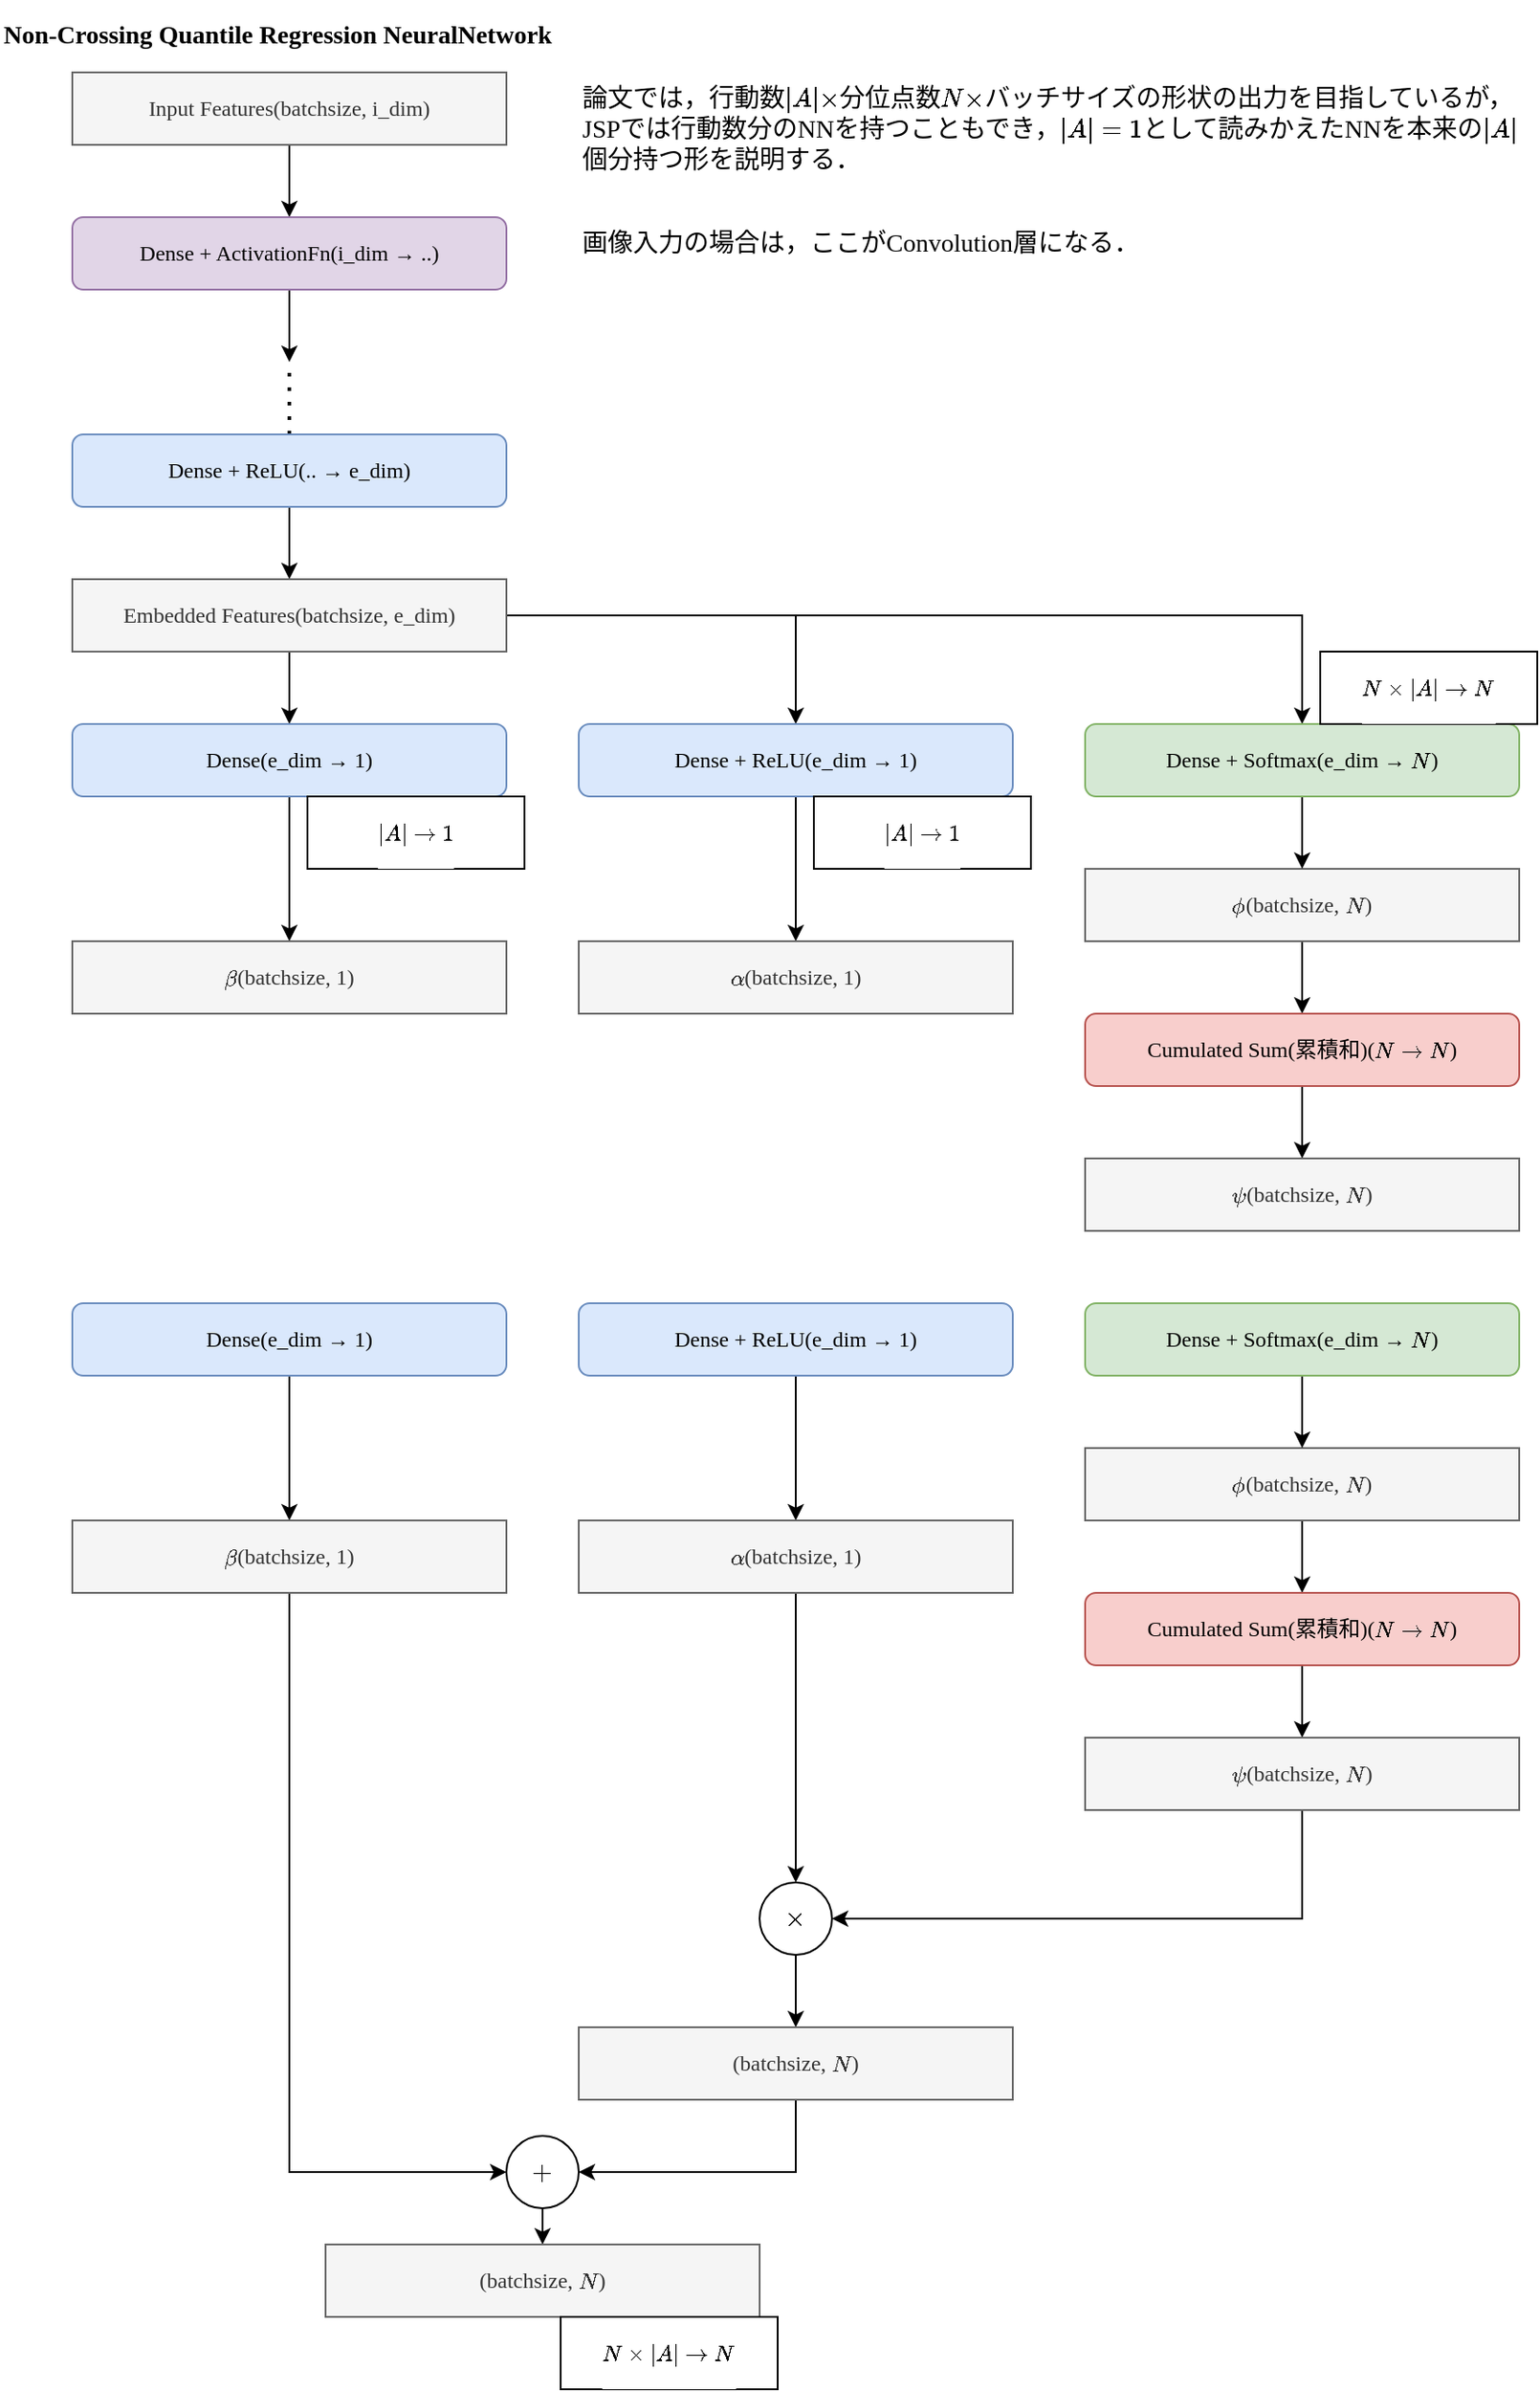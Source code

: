 <mxfile version="26.0.4">
  <diagram name="ページ1" id="VSpRPKAWsjXY4FStWElW">
    <mxGraphModel dx="1434" dy="870" grid="1" gridSize="10" guides="1" tooltips="1" connect="1" arrows="1" fold="1" page="1" pageScale="1" pageWidth="980" pageHeight="690" math="1" shadow="0">
      <root>
        <mxCell id="0" />
        <mxCell id="1" parent="0" />
        <mxCell id="7-EIBCKcPtnI4tgBK4vi-1" style="rounded=0;orthogonalLoop=1;jettySize=auto;html=1;entryX=0.5;entryY=0;entryDx=0;entryDy=0;" edge="1" parent="1" source="QrbyXBJu_fXX1uhRx2Nx-1" target="QrbyXBJu_fXX1uhRx2Nx-3">
          <mxGeometry relative="1" as="geometry" />
        </mxCell>
        <mxCell id="QrbyXBJu_fXX1uhRx2Nx-1" value="Input Features(batchsize, i_dim)" style="rounded=0;whiteSpace=wrap;fillColor=#f5f5f5;fontColor=#333333;strokeColor=#666666;fontFamily=Times New Roman;" parent="1" vertex="1">
          <mxGeometry x="80" y="40" width="240" height="40" as="geometry" />
        </mxCell>
        <mxCell id="7-EIBCKcPtnI4tgBK4vi-2" style="rounded=0;orthogonalLoop=1;jettySize=auto;html=1;" edge="1" parent="1" source="QrbyXBJu_fXX1uhRx2Nx-3">
          <mxGeometry relative="1" as="geometry">
            <mxPoint x="200" y="200" as="targetPoint" />
          </mxGeometry>
        </mxCell>
        <mxCell id="QrbyXBJu_fXX1uhRx2Nx-3" value="Dense + ActivationFn(i_dim → ..)" style="rounded=1;whiteSpace=wrap;fillColor=#e1d5e7;strokeColor=#9673a6;fontFamily=Times New Roman;" parent="1" vertex="1">
          <mxGeometry x="80" y="120" width="240" height="40" as="geometry" />
        </mxCell>
        <mxCell id="7-EIBCKcPtnI4tgBK4vi-4" value="" style="endArrow=none;dashed=1;html=1;dashPattern=1 3;strokeWidth=2;rounded=0;" edge="1" parent="1">
          <mxGeometry width="50" height="50" relative="1" as="geometry">
            <mxPoint x="200" y="240" as="sourcePoint" />
            <mxPoint x="200" y="200" as="targetPoint" />
          </mxGeometry>
        </mxCell>
        <mxCell id="7-EIBCKcPtnI4tgBK4vi-7" style="rounded=0;orthogonalLoop=1;jettySize=auto;html=1;entryX=0.5;entryY=0;entryDx=0;entryDy=0;" edge="1" parent="1" source="7-EIBCKcPtnI4tgBK4vi-5" target="7-EIBCKcPtnI4tgBK4vi-6">
          <mxGeometry relative="1" as="geometry" />
        </mxCell>
        <mxCell id="7-EIBCKcPtnI4tgBK4vi-5" value="Dense + ReLU(.. → e_dim)" style="rounded=1;whiteSpace=wrap;fillColor=#dae8fc;strokeColor=#6c8ebf;fontFamily=Times New Roman;" vertex="1" parent="1">
          <mxGeometry x="80" y="240" width="240" height="40" as="geometry" />
        </mxCell>
        <mxCell id="7-EIBCKcPtnI4tgBK4vi-13" style="edgeStyle=none;shape=connector;rounded=0;orthogonalLoop=1;jettySize=auto;html=1;entryX=0.5;entryY=0;entryDx=0;entryDy=0;strokeColor=default;align=center;verticalAlign=middle;fontFamily=Helvetica;fontSize=11;fontColor=default;labelBackgroundColor=default;endArrow=classic;" edge="1" parent="1" source="7-EIBCKcPtnI4tgBK4vi-6" target="7-EIBCKcPtnI4tgBK4vi-12">
          <mxGeometry relative="1" as="geometry">
            <Array as="points">
              <mxPoint x="760" y="340" />
            </Array>
          </mxGeometry>
        </mxCell>
        <mxCell id="7-EIBCKcPtnI4tgBK4vi-22" style="edgeStyle=none;shape=connector;rounded=0;orthogonalLoop=1;jettySize=auto;html=1;entryX=0.5;entryY=0;entryDx=0;entryDy=0;strokeColor=default;align=center;verticalAlign=middle;fontFamily=Times New Roman;fontSize=14;fontColor=default;fontStyle=1;labelBackgroundColor=default;endArrow=classic;" edge="1" parent="1" source="7-EIBCKcPtnI4tgBK4vi-6" target="7-EIBCKcPtnI4tgBK4vi-14">
          <mxGeometry relative="1" as="geometry">
            <Array as="points">
              <mxPoint x="480" y="340" />
            </Array>
          </mxGeometry>
        </mxCell>
        <mxCell id="7-EIBCKcPtnI4tgBK4vi-25" value="" style="edgeStyle=none;shape=connector;rounded=0;orthogonalLoop=1;jettySize=auto;html=1;strokeColor=default;align=center;verticalAlign=middle;fontFamily=Times New Roman;fontSize=14;fontColor=default;fontStyle=1;labelBackgroundColor=default;endArrow=classic;" edge="1" parent="1" source="7-EIBCKcPtnI4tgBK4vi-6" target="7-EIBCKcPtnI4tgBK4vi-23">
          <mxGeometry relative="1" as="geometry" />
        </mxCell>
        <mxCell id="7-EIBCKcPtnI4tgBK4vi-6" value="Embedded Features(batchsize, e_dim)" style="rounded=0;whiteSpace=wrap;fillColor=#f5f5f5;fontColor=#333333;strokeColor=#666666;fontFamily=Times New Roman;" vertex="1" parent="1">
          <mxGeometry x="80" y="320" width="240" height="40" as="geometry" />
        </mxCell>
        <mxCell id="7-EIBCKcPtnI4tgBK4vi-29" style="edgeStyle=none;shape=connector;rounded=0;orthogonalLoop=1;jettySize=auto;html=1;entryX=0.5;entryY=0;entryDx=0;entryDy=0;strokeColor=default;align=center;verticalAlign=middle;fontFamily=Times New Roman;fontSize=14;fontColor=default;fontStyle=1;labelBackgroundColor=default;endArrow=classic;" edge="1" parent="1" source="7-EIBCKcPtnI4tgBK4vi-11" target="7-EIBCKcPtnI4tgBK4vi-28">
          <mxGeometry relative="1" as="geometry" />
        </mxCell>
        <mxCell id="7-EIBCKcPtnI4tgBK4vi-11" value="\(\phi\)(batchsize, \(N\))" style="rounded=0;whiteSpace=wrap;fillColor=#f5f5f5;fontColor=#333333;strokeColor=#666666;fontFamily=Times New Roman;" vertex="1" parent="1">
          <mxGeometry x="640" y="480" width="240" height="40" as="geometry" />
        </mxCell>
        <mxCell id="7-EIBCKcPtnI4tgBK4vi-26" style="edgeStyle=none;shape=connector;rounded=0;orthogonalLoop=1;jettySize=auto;html=1;entryX=0.5;entryY=0;entryDx=0;entryDy=0;strokeColor=default;align=center;verticalAlign=middle;fontFamily=Times New Roman;fontSize=14;fontColor=default;fontStyle=1;labelBackgroundColor=default;endArrow=classic;" edge="1" parent="1" source="7-EIBCKcPtnI4tgBK4vi-12" target="7-EIBCKcPtnI4tgBK4vi-11">
          <mxGeometry relative="1" as="geometry" />
        </mxCell>
        <mxCell id="7-EIBCKcPtnI4tgBK4vi-12" value="Dense + Softmax(e_dim → \(N\))" style="rounded=1;whiteSpace=wrap;fillColor=#d5e8d4;strokeColor=#82b366;fontFamily=Times New Roman;" vertex="1" parent="1">
          <mxGeometry x="640" y="400" width="240" height="40" as="geometry" />
        </mxCell>
        <mxCell id="7-EIBCKcPtnI4tgBK4vi-35" style="edgeStyle=none;shape=connector;rounded=0;orthogonalLoop=1;jettySize=auto;html=1;strokeColor=default;align=center;verticalAlign=middle;fontFamily=Times New Roman;fontSize=14;fontColor=default;fontStyle=1;labelBackgroundColor=default;endArrow=classic;" edge="1" parent="1" source="7-EIBCKcPtnI4tgBK4vi-14">
          <mxGeometry relative="1" as="geometry">
            <mxPoint x="480" y="520" as="targetPoint" />
          </mxGeometry>
        </mxCell>
        <mxCell id="7-EIBCKcPtnI4tgBK4vi-14" value="Dense + ReLU(e_dim → 1)" style="rounded=1;whiteSpace=wrap;fillColor=#dae8fc;strokeColor=#6c8ebf;fontFamily=Times New Roman;" vertex="1" parent="1">
          <mxGeometry x="360" y="400" width="240" height="40" as="geometry" />
        </mxCell>
        <mxCell id="7-EIBCKcPtnI4tgBK4vi-15" value="論文では，行動数\(|A|\)\(\times\)分位点数\(N\)\(\times\)バッチサイズの形状の出力を目指しているが，JSPでは行動数分のNNを持つこともでき，\(|A| = 1\)として読みかえたNNを本来の\(|A|\)個分持つ形を説明する．" style="text;align=left;verticalAlign=top;whiteSpace=wrap;rounded=0;fontFamily=Times New Roman;fontSize=14;fontColor=default;labelBackgroundColor=default;" vertex="1" parent="1">
          <mxGeometry x="360" y="40" width="520" height="80" as="geometry" />
        </mxCell>
        <mxCell id="7-EIBCKcPtnI4tgBK4vi-18" value="Non-Crossing Quantile Regression NeuralNetwork" style="text;strokeColor=none;fillColor=none;fontSize=14;fontStyle=1;verticalAlign=middle;align=left;fontFamily=Times New Roman;fontColor=default;labelBackgroundColor=default;whiteSpace=wrap;" vertex="1" parent="1">
          <mxGeometry x="40" width="360" height="40" as="geometry" />
        </mxCell>
        <mxCell id="7-EIBCKcPtnI4tgBK4vi-21" value="$$N \times |A| \to N$$" style="rounded=0;whiteSpace=wrap;align=center;verticalAlign=middle;fontFamily=Times New Roman;fontSize=12;fontColor=default;fontStyle=1;labelBackgroundColor=default;fillColor=default;gradientColor=none;" vertex="1" parent="1">
          <mxGeometry x="770" y="360" width="120" height="40" as="geometry" />
        </mxCell>
        <mxCell id="7-EIBCKcPtnI4tgBK4vi-34" style="edgeStyle=none;shape=connector;rounded=0;orthogonalLoop=1;jettySize=auto;html=1;strokeColor=default;align=center;verticalAlign=middle;fontFamily=Times New Roman;fontSize=14;fontColor=default;fontStyle=1;labelBackgroundColor=default;endArrow=classic;" edge="1" parent="1" source="7-EIBCKcPtnI4tgBK4vi-23">
          <mxGeometry relative="1" as="geometry">
            <mxPoint x="200" y="520" as="targetPoint" />
          </mxGeometry>
        </mxCell>
        <mxCell id="7-EIBCKcPtnI4tgBK4vi-23" value="Dense(e_dim → 1)" style="rounded=1;whiteSpace=wrap;fillColor=#dae8fc;strokeColor=#6c8ebf;fontFamily=Times New Roman;" vertex="1" parent="1">
          <mxGeometry x="80" y="400" width="240" height="40" as="geometry" />
        </mxCell>
        <mxCell id="7-EIBCKcPtnI4tgBK4vi-31" style="edgeStyle=none;shape=connector;rounded=0;orthogonalLoop=1;jettySize=auto;html=1;entryX=0.5;entryY=0;entryDx=0;entryDy=0;strokeColor=default;align=center;verticalAlign=middle;fontFamily=Times New Roman;fontSize=14;fontColor=default;fontStyle=1;labelBackgroundColor=default;endArrow=classic;" edge="1" parent="1" source="7-EIBCKcPtnI4tgBK4vi-28" target="7-EIBCKcPtnI4tgBK4vi-30">
          <mxGeometry relative="1" as="geometry" />
        </mxCell>
        <mxCell id="7-EIBCKcPtnI4tgBK4vi-28" value="Cumulated Sum(累積和)(\(N \to N\))" style="rounded=1;whiteSpace=wrap;fillColor=#f8cecc;strokeColor=#b85450;fontFamily=Times New Roman;" vertex="1" parent="1">
          <mxGeometry x="640" y="560" width="240" height="40" as="geometry" />
        </mxCell>
        <mxCell id="7-EIBCKcPtnI4tgBK4vi-30" value="\(\psi\)(batchsize, \(N\))" style="rounded=0;whiteSpace=wrap;fillColor=#f5f5f5;fontColor=#333333;strokeColor=#666666;fontFamily=Times New Roman;" vertex="1" parent="1">
          <mxGeometry x="640" y="640" width="240" height="40" as="geometry" />
        </mxCell>
        <mxCell id="7-EIBCKcPtnI4tgBK4vi-32" value="$$|A| \to 1$$" style="rounded=0;whiteSpace=wrap;align=center;verticalAlign=middle;fontFamily=Times New Roman;fontSize=12;fontColor=default;fontStyle=1;labelBackgroundColor=default;fillColor=default;gradientColor=none;" vertex="1" parent="1">
          <mxGeometry x="490" y="440" width="120" height="40" as="geometry" />
        </mxCell>
        <mxCell id="7-EIBCKcPtnI4tgBK4vi-33" value="$$|A| \to 1$$" style="rounded=0;whiteSpace=wrap;align=center;verticalAlign=middle;fontFamily=Times New Roman;fontSize=12;fontColor=default;fontStyle=1;labelBackgroundColor=default;fillColor=default;gradientColor=none;" vertex="1" parent="1">
          <mxGeometry x="210" y="440" width="120" height="40" as="geometry" />
        </mxCell>
        <mxCell id="7-EIBCKcPtnI4tgBK4vi-36" value="\(\alpha\)(batchsize, 1)" style="rounded=0;whiteSpace=wrap;fillColor=#f5f5f5;fontColor=#333333;strokeColor=#666666;fontFamily=Times New Roman;" vertex="1" parent="1">
          <mxGeometry x="360" y="520" width="240" height="40" as="geometry" />
        </mxCell>
        <mxCell id="7-EIBCKcPtnI4tgBK4vi-37" value="\(\beta\)(batchsize, 1)" style="rounded=0;whiteSpace=wrap;fillColor=#f5f5f5;fontColor=#333333;strokeColor=#666666;fontFamily=Times New Roman;" vertex="1" parent="1">
          <mxGeometry x="80" y="520" width="240" height="40" as="geometry" />
        </mxCell>
        <mxCell id="7-EIBCKcPtnI4tgBK4vi-38" style="edgeStyle=none;shape=connector;rounded=0;orthogonalLoop=1;jettySize=auto;html=1;entryX=0.5;entryY=0;entryDx=0;entryDy=0;strokeColor=default;align=center;verticalAlign=middle;fontFamily=Times New Roman;fontSize=14;fontColor=default;fontStyle=1;labelBackgroundColor=default;endArrow=classic;" edge="1" parent="1" source="7-EIBCKcPtnI4tgBK4vi-39" target="7-EIBCKcPtnI4tgBK4vi-47">
          <mxGeometry relative="1" as="geometry" />
        </mxCell>
        <mxCell id="7-EIBCKcPtnI4tgBK4vi-39" value="\(\phi\)(batchsize, \(N\))" style="rounded=0;whiteSpace=wrap;fillColor=#f5f5f5;fontColor=#333333;strokeColor=#666666;fontFamily=Times New Roman;" vertex="1" parent="1">
          <mxGeometry x="640" y="800" width="240" height="40" as="geometry" />
        </mxCell>
        <mxCell id="7-EIBCKcPtnI4tgBK4vi-40" style="edgeStyle=none;shape=connector;rounded=0;orthogonalLoop=1;jettySize=auto;html=1;entryX=0.5;entryY=0;entryDx=0;entryDy=0;strokeColor=default;align=center;verticalAlign=middle;fontFamily=Times New Roman;fontSize=14;fontColor=default;fontStyle=1;labelBackgroundColor=default;endArrow=classic;" edge="1" parent="1" source="7-EIBCKcPtnI4tgBK4vi-41" target="7-EIBCKcPtnI4tgBK4vi-39">
          <mxGeometry relative="1" as="geometry" />
        </mxCell>
        <mxCell id="7-EIBCKcPtnI4tgBK4vi-41" value="Dense + Softmax(e_dim → \(N\))" style="rounded=1;whiteSpace=wrap;fillColor=#d5e8d4;strokeColor=#82b366;fontFamily=Times New Roman;" vertex="1" parent="1">
          <mxGeometry x="640" y="720" width="240" height="40" as="geometry" />
        </mxCell>
        <mxCell id="7-EIBCKcPtnI4tgBK4vi-42" style="edgeStyle=none;shape=connector;rounded=0;orthogonalLoop=1;jettySize=auto;html=1;strokeColor=default;align=center;verticalAlign=middle;fontFamily=Times New Roman;fontSize=14;fontColor=default;fontStyle=1;labelBackgroundColor=default;endArrow=classic;" edge="1" parent="1" source="7-EIBCKcPtnI4tgBK4vi-43">
          <mxGeometry relative="1" as="geometry">
            <mxPoint x="480" y="840" as="targetPoint" />
          </mxGeometry>
        </mxCell>
        <mxCell id="7-EIBCKcPtnI4tgBK4vi-43" value="Dense + ReLU(e_dim → 1)" style="rounded=1;whiteSpace=wrap;fillColor=#dae8fc;strokeColor=#6c8ebf;fontFamily=Times New Roman;" vertex="1" parent="1">
          <mxGeometry x="360" y="720" width="240" height="40" as="geometry" />
        </mxCell>
        <mxCell id="7-EIBCKcPtnI4tgBK4vi-44" style="edgeStyle=none;shape=connector;rounded=0;orthogonalLoop=1;jettySize=auto;html=1;strokeColor=default;align=center;verticalAlign=middle;fontFamily=Times New Roman;fontSize=14;fontColor=default;fontStyle=1;labelBackgroundColor=default;endArrow=classic;" edge="1" parent="1" source="7-EIBCKcPtnI4tgBK4vi-45">
          <mxGeometry relative="1" as="geometry">
            <mxPoint x="200" y="840" as="targetPoint" />
          </mxGeometry>
        </mxCell>
        <mxCell id="7-EIBCKcPtnI4tgBK4vi-45" value="Dense(e_dim → 1)" style="rounded=1;whiteSpace=wrap;fillColor=#dae8fc;strokeColor=#6c8ebf;fontFamily=Times New Roman;" vertex="1" parent="1">
          <mxGeometry x="80" y="720" width="240" height="40" as="geometry" />
        </mxCell>
        <mxCell id="7-EIBCKcPtnI4tgBK4vi-46" style="edgeStyle=none;shape=connector;rounded=0;orthogonalLoop=1;jettySize=auto;html=1;entryX=0.5;entryY=0;entryDx=0;entryDy=0;strokeColor=default;align=center;verticalAlign=middle;fontFamily=Times New Roman;fontSize=14;fontColor=default;fontStyle=1;labelBackgroundColor=default;endArrow=classic;" edge="1" parent="1" source="7-EIBCKcPtnI4tgBK4vi-47" target="7-EIBCKcPtnI4tgBK4vi-48">
          <mxGeometry relative="1" as="geometry" />
        </mxCell>
        <mxCell id="7-EIBCKcPtnI4tgBK4vi-47" value="Cumulated Sum(累積和)(\(N \to N\))" style="rounded=1;whiteSpace=wrap;fillColor=#f8cecc;strokeColor=#b85450;fontFamily=Times New Roman;" vertex="1" parent="1">
          <mxGeometry x="640" y="880" width="240" height="40" as="geometry" />
        </mxCell>
        <mxCell id="7-EIBCKcPtnI4tgBK4vi-55" style="edgeStyle=none;shape=connector;rounded=0;orthogonalLoop=1;jettySize=auto;html=1;entryX=1;entryY=0.5;entryDx=0;entryDy=0;strokeColor=default;align=center;verticalAlign=middle;fontFamily=Times New Roman;fontSize=14;fontColor=default;fontStyle=1;labelBackgroundColor=default;endArrow=classic;" edge="1" parent="1" source="7-EIBCKcPtnI4tgBK4vi-48" target="7-EIBCKcPtnI4tgBK4vi-53">
          <mxGeometry relative="1" as="geometry">
            <Array as="points">
              <mxPoint x="760" y="1060" />
            </Array>
          </mxGeometry>
        </mxCell>
        <mxCell id="7-EIBCKcPtnI4tgBK4vi-48" value="\(\psi\)(batchsize, \(N\))" style="rounded=0;whiteSpace=wrap;fillColor=#f5f5f5;fontColor=#333333;strokeColor=#666666;fontFamily=Times New Roman;" vertex="1" parent="1">
          <mxGeometry x="640" y="960" width="240" height="40" as="geometry" />
        </mxCell>
        <mxCell id="7-EIBCKcPtnI4tgBK4vi-54" style="edgeStyle=none;shape=connector;rounded=0;orthogonalLoop=1;jettySize=auto;html=1;entryX=0.5;entryY=0;entryDx=0;entryDy=0;strokeColor=default;align=center;verticalAlign=middle;fontFamily=Times New Roman;fontSize=14;fontColor=default;fontStyle=1;labelBackgroundColor=default;endArrow=classic;" edge="1" parent="1" source="7-EIBCKcPtnI4tgBK4vi-51" target="7-EIBCKcPtnI4tgBK4vi-53">
          <mxGeometry relative="1" as="geometry" />
        </mxCell>
        <mxCell id="7-EIBCKcPtnI4tgBK4vi-51" value="\(\alpha\)(batchsize, 1)" style="rounded=0;whiteSpace=wrap;fillColor=#f5f5f5;fontColor=#333333;strokeColor=#666666;fontFamily=Times New Roman;" vertex="1" parent="1">
          <mxGeometry x="360" y="840" width="240" height="40" as="geometry" />
        </mxCell>
        <mxCell id="7-EIBCKcPtnI4tgBK4vi-59" style="edgeStyle=none;shape=connector;rounded=0;orthogonalLoop=1;jettySize=auto;html=1;entryX=0;entryY=0.5;entryDx=0;entryDy=0;strokeColor=default;align=center;verticalAlign=middle;fontFamily=Times New Roman;fontSize=14;fontColor=default;fontStyle=1;labelBackgroundColor=default;endArrow=classic;" edge="1" parent="1" source="7-EIBCKcPtnI4tgBK4vi-52" target="7-EIBCKcPtnI4tgBK4vi-58">
          <mxGeometry relative="1" as="geometry">
            <Array as="points">
              <mxPoint x="200" y="1200" />
            </Array>
          </mxGeometry>
        </mxCell>
        <mxCell id="7-EIBCKcPtnI4tgBK4vi-52" value="\(\beta\)(batchsize, 1)" style="rounded=0;whiteSpace=wrap;fillColor=#f5f5f5;fontColor=#333333;strokeColor=#666666;fontFamily=Times New Roman;" vertex="1" parent="1">
          <mxGeometry x="80" y="840" width="240" height="40" as="geometry" />
        </mxCell>
        <mxCell id="7-EIBCKcPtnI4tgBK4vi-57" style="edgeStyle=none;shape=connector;rounded=0;orthogonalLoop=1;jettySize=auto;html=1;entryX=0.5;entryY=0;entryDx=0;entryDy=0;strokeColor=default;align=center;verticalAlign=middle;fontFamily=Times New Roman;fontSize=14;fontColor=default;fontStyle=1;labelBackgroundColor=default;endArrow=classic;" edge="1" parent="1" source="7-EIBCKcPtnI4tgBK4vi-53" target="7-EIBCKcPtnI4tgBK4vi-56">
          <mxGeometry relative="1" as="geometry" />
        </mxCell>
        <mxCell id="7-EIBCKcPtnI4tgBK4vi-53" value="\(\times\)" style="ellipse;whiteSpace=wrap;html=1;aspect=fixed;rounded=0;strokeColor=default;align=center;verticalAlign=middle;fontFamily=Times New Roman;fontSize=14;fontColor=default;fontStyle=1;labelBackgroundColor=default;fillColor=default;gradientColor=none;" vertex="1" parent="1">
          <mxGeometry x="460" y="1040" width="40" height="40" as="geometry" />
        </mxCell>
        <mxCell id="7-EIBCKcPtnI4tgBK4vi-60" style="edgeStyle=none;shape=connector;rounded=0;orthogonalLoop=1;jettySize=auto;html=1;entryX=1;entryY=0.5;entryDx=0;entryDy=0;strokeColor=default;align=center;verticalAlign=middle;fontFamily=Times New Roman;fontSize=14;fontColor=default;fontStyle=1;labelBackgroundColor=default;endArrow=classic;" edge="1" parent="1" source="7-EIBCKcPtnI4tgBK4vi-56" target="7-EIBCKcPtnI4tgBK4vi-58">
          <mxGeometry relative="1" as="geometry">
            <Array as="points">
              <mxPoint x="480" y="1200" />
            </Array>
          </mxGeometry>
        </mxCell>
        <mxCell id="7-EIBCKcPtnI4tgBK4vi-56" value="(batchsize, \(N\))" style="rounded=0;whiteSpace=wrap;fillColor=#f5f5f5;fontColor=#333333;strokeColor=#666666;fontFamily=Times New Roman;" vertex="1" parent="1">
          <mxGeometry x="360" y="1120" width="240" height="40" as="geometry" />
        </mxCell>
        <mxCell id="7-EIBCKcPtnI4tgBK4vi-62" value="" style="edgeStyle=none;shape=connector;rounded=0;orthogonalLoop=1;jettySize=auto;html=1;strokeColor=default;align=center;verticalAlign=middle;fontFamily=Times New Roman;fontSize=14;fontColor=default;fontStyle=1;labelBackgroundColor=default;endArrow=classic;" edge="1" parent="1" source="7-EIBCKcPtnI4tgBK4vi-58" target="7-EIBCKcPtnI4tgBK4vi-61">
          <mxGeometry relative="1" as="geometry" />
        </mxCell>
        <mxCell id="7-EIBCKcPtnI4tgBK4vi-58" value="\(+\)" style="ellipse;whiteSpace=wrap;html=1;aspect=fixed;rounded=0;strokeColor=default;align=center;verticalAlign=middle;fontFamily=Times New Roman;fontSize=14;fontColor=default;fontStyle=1;labelBackgroundColor=default;fillColor=default;gradientColor=none;" vertex="1" parent="1">
          <mxGeometry x="320" y="1180" width="40" height="40" as="geometry" />
        </mxCell>
        <mxCell id="7-EIBCKcPtnI4tgBK4vi-61" value="(batchsize, \(N\))" style="rounded=0;whiteSpace=wrap;fillColor=#f5f5f5;fontColor=#333333;strokeColor=#666666;fontFamily=Times New Roman;" vertex="1" parent="1">
          <mxGeometry x="220" y="1240" width="240" height="40" as="geometry" />
        </mxCell>
        <mxCell id="7-EIBCKcPtnI4tgBK4vi-63" value="$$N \times |A| \to N$$" style="rounded=0;whiteSpace=wrap;align=center;verticalAlign=middle;fontFamily=Times New Roman;fontSize=12;fontColor=default;fontStyle=1;labelBackgroundColor=default;fillColor=default;gradientColor=none;" vertex="1" parent="1">
          <mxGeometry x="350" y="1280" width="120" height="40" as="geometry" />
        </mxCell>
        <mxCell id="7-EIBCKcPtnI4tgBK4vi-64" value="画像入力の場合は，ここがConvolution層になる．" style="text;align=left;verticalAlign=top;whiteSpace=wrap;rounded=0;fontFamily=Times New Roman;fontSize=14;fontColor=default;labelBackgroundColor=default;" vertex="1" parent="1">
          <mxGeometry x="360" y="120" width="520" height="40" as="geometry" />
        </mxCell>
      </root>
    </mxGraphModel>
  </diagram>
</mxfile>
